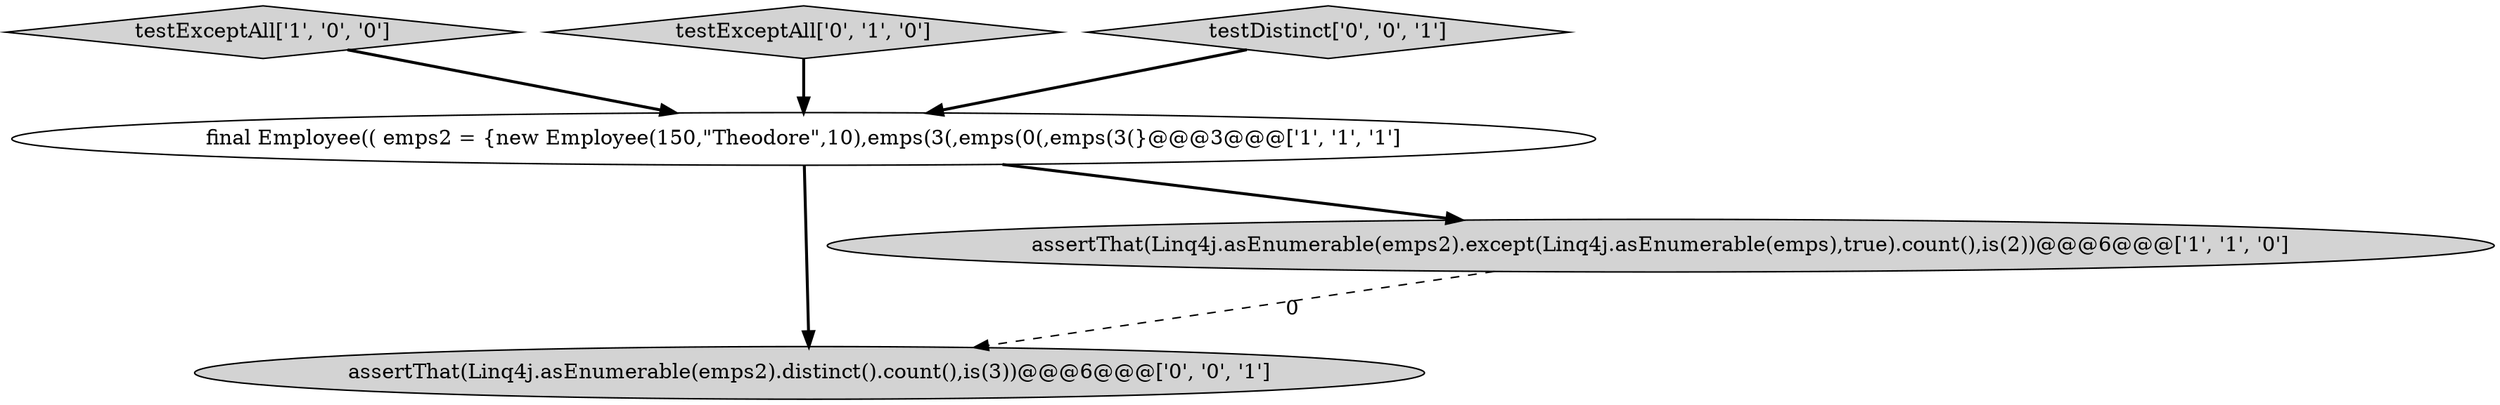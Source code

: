 digraph {
0 [style = filled, label = "testExceptAll['1', '0', '0']", fillcolor = lightgray, shape = diamond image = "AAA0AAABBB1BBB"];
4 [style = filled, label = "assertThat(Linq4j.asEnumerable(emps2).distinct().count(),is(3))@@@6@@@['0', '0', '1']", fillcolor = lightgray, shape = ellipse image = "AAA0AAABBB3BBB"];
2 [style = filled, label = "final Employee(( emps2 = {new Employee(150,\"Theodore\",10),emps(3(,emps(0(,emps(3(}@@@3@@@['1', '1', '1']", fillcolor = white, shape = ellipse image = "AAA0AAABBB1BBB"];
3 [style = filled, label = "testExceptAll['0', '1', '0']", fillcolor = lightgray, shape = diamond image = "AAA0AAABBB2BBB"];
5 [style = filled, label = "testDistinct['0', '0', '1']", fillcolor = lightgray, shape = diamond image = "AAA0AAABBB3BBB"];
1 [style = filled, label = "assertThat(Linq4j.asEnumerable(emps2).except(Linq4j.asEnumerable(emps),true).count(),is(2))@@@6@@@['1', '1', '0']", fillcolor = lightgray, shape = ellipse image = "AAA0AAABBB1BBB"];
1->4 [style = dashed, label="0"];
5->2 [style = bold, label=""];
3->2 [style = bold, label=""];
2->4 [style = bold, label=""];
2->1 [style = bold, label=""];
0->2 [style = bold, label=""];
}
